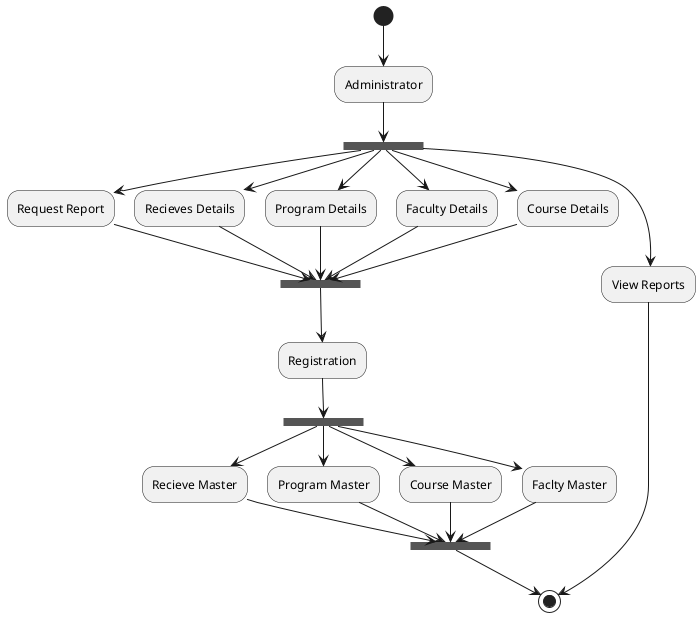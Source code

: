 @startuml
(*) --> "Administrator"
    -->===B1===
    --> "Request Report"
    --> ===B2===
    ===B1===--> "Recieves Details"
    --> ===B2===
    ===B1===--> "Program Details"
    --> ===B2===
    ===B1===--> "Faculty Details"
    --> ===B2===
    ===B1===--> "Course Details"
    --> ===B2===
    ===B1===--> "View Reports"
    --> (*)
    ===B2===--> "Registration"
    --> ===B3===
    ===B3===--> "Recieve Master"
    --> ===B4===
    ===B3===--> "Program Master"
    --> ===B4===
    ===B3===--> "Course Master"
    --> ===B4===
    ===B3===--> "Faclty Master"
    --> ===B4===
    ===B4===--> (*)
@enduml
